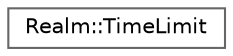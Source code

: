 digraph "Graphical Class Hierarchy"
{
 // LATEX_PDF_SIZE
  bgcolor="transparent";
  edge [fontname=Helvetica,fontsize=10,labelfontname=Helvetica,labelfontsize=10];
  node [fontname=Helvetica,fontsize=10,shape=box,height=0.2,width=0.4];
  rankdir="LR";
  Node0 [id="Node000000",label="Realm::TimeLimit",height=0.2,width=0.4,color="grey40", fillcolor="white", style="filled",URL="$classRealm_1_1TimeLimit.html",tooltip=" "];
}
